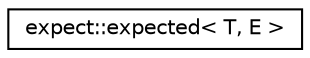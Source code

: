 digraph "Graphical Class Hierarchy"
{
  edge [fontname="Helvetica",fontsize="10",labelfontname="Helvetica",labelfontsize="10"];
  node [fontname="Helvetica",fontsize="10",shape=record];
  rankdir="LR";
  Node0 [label="expect::expected\< T, E \>",height=0.2,width=0.4,color="black", fillcolor="white", style="filled",URL="$d8/d8e/classexpect_1_1expected.html",tooltip="The class template expected manages expected results from APIs, while encoding possible failure condi..."];
}
